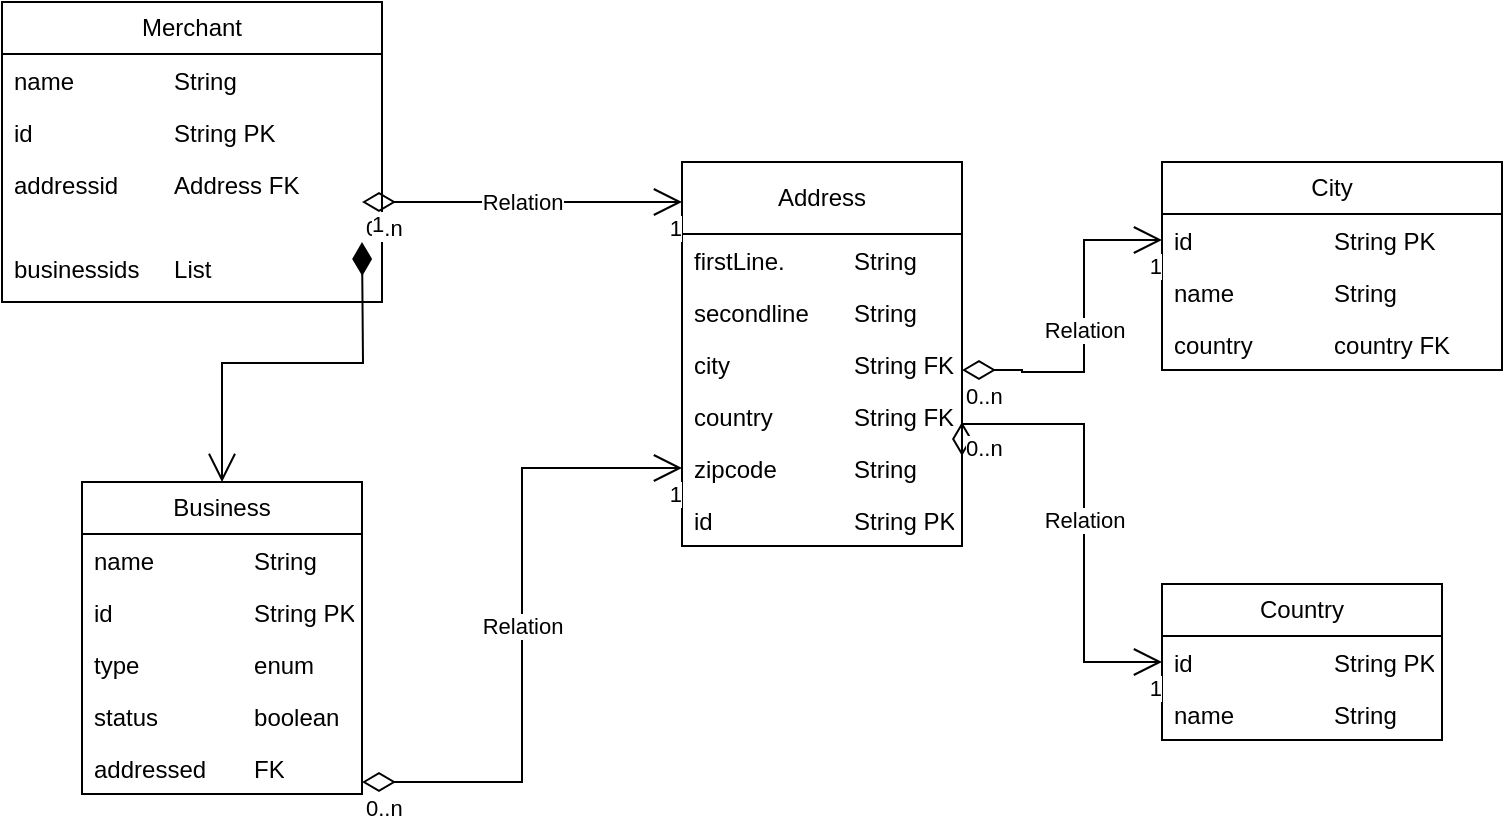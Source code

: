 <mxfile version="21.6.6" type="device">
  <diagram id="C5RBs43oDa-KdzZeNtuy" name="Page-1">
    <mxGraphModel dx="984" dy="667" grid="1" gridSize="10" guides="1" tooltips="1" connect="1" arrows="1" fold="1" page="1" pageScale="1" pageWidth="827" pageHeight="1169" math="0" shadow="0">
      <root>
        <mxCell id="WIyWlLk6GJQsqaUBKTNV-0" />
        <mxCell id="WIyWlLk6GJQsqaUBKTNV-1" parent="WIyWlLk6GJQsqaUBKTNV-0" />
        <mxCell id="S4-qJZCttYaBAhr4oozj-0" value="Merchant" style="swimlane;fontStyle=0;childLayout=stackLayout;horizontal=1;startSize=26;fillColor=none;horizontalStack=0;resizeParent=1;resizeParentMax=0;resizeLast=0;collapsible=1;marginBottom=0;whiteSpace=wrap;html=1;" vertex="1" parent="WIyWlLk6GJQsqaUBKTNV-1">
          <mxGeometry x="60" y="190" width="190" height="150" as="geometry">
            <mxRectangle x="100" y="190" width="90" height="30" as="alternateBounds" />
          </mxGeometry>
        </mxCell>
        <mxCell id="S4-qJZCttYaBAhr4oozj-1" value="name&lt;span style=&quot;white-space: pre;&quot;&gt;&#x9;&lt;span style=&quot;white-space: pre;&quot;&gt;&#x9;String&lt;/span&gt;&lt;/span&gt;" style="text;strokeColor=none;fillColor=none;align=left;verticalAlign=top;spacingLeft=4;spacingRight=4;overflow=hidden;rotatable=0;points=[[0,0.5],[1,0.5]];portConstraint=eastwest;whiteSpace=wrap;html=1;" vertex="1" parent="S4-qJZCttYaBAhr4oozj-0">
          <mxGeometry y="26" width="190" height="26" as="geometry" />
        </mxCell>
        <mxCell id="S4-qJZCttYaBAhr4oozj-2" value="id&lt;span style=&quot;white-space: pre;&quot;&gt;&#x9;&lt;span style=&quot;white-space: pre;&quot;&gt;&#x9;&lt;span style=&quot;white-space: pre;&quot;&gt;&#x9;String PK&lt;/span&gt;&lt;/span&gt;&lt;/span&gt;" style="text;strokeColor=none;fillColor=none;align=left;verticalAlign=top;spacingLeft=4;spacingRight=4;overflow=hidden;rotatable=0;points=[[0,0.5],[1,0.5]];portConstraint=eastwest;whiteSpace=wrap;html=1;" vertex="1" parent="S4-qJZCttYaBAhr4oozj-0">
          <mxGeometry y="52" width="190" height="26" as="geometry" />
        </mxCell>
        <mxCell id="S4-qJZCttYaBAhr4oozj-3" value="addressid&lt;span style=&quot;white-space: pre;&quot;&gt;&#x9;&lt;span style=&quot;white-space: pre;&quot;&gt;Address FK&lt;/span&gt;&lt;/span&gt;" style="text;strokeColor=none;fillColor=none;align=left;verticalAlign=top;spacingLeft=4;spacingRight=4;overflow=hidden;rotatable=0;points=[[0,0.5],[1,0.5]];portConstraint=eastwest;whiteSpace=wrap;html=1;" vertex="1" parent="S4-qJZCttYaBAhr4oozj-0">
          <mxGeometry y="78" width="190" height="42" as="geometry" />
        </mxCell>
        <mxCell id="S4-qJZCttYaBAhr4oozj-30" value="businessids&lt;span style=&quot;white-space: pre;&quot;&gt;&#x9;&lt;span style=&quot;white-space: pre;&quot;&gt;List&lt;/span&gt;&lt;/span&gt;" style="text;strokeColor=none;fillColor=none;align=left;verticalAlign=top;spacingLeft=4;spacingRight=4;overflow=hidden;rotatable=0;points=[[0,0.5],[1,0.5]];portConstraint=eastwest;whiteSpace=wrap;html=1;" vertex="1" parent="S4-qJZCttYaBAhr4oozj-0">
          <mxGeometry y="120" width="190" height="30" as="geometry" />
        </mxCell>
        <mxCell id="S4-qJZCttYaBAhr4oozj-4" value="Address" style="swimlane;fontStyle=0;childLayout=stackLayout;horizontal=1;startSize=36;fillColor=none;horizontalStack=0;resizeParent=1;resizeParentMax=0;resizeLast=0;collapsible=1;marginBottom=0;whiteSpace=wrap;html=1;" vertex="1" parent="WIyWlLk6GJQsqaUBKTNV-1">
          <mxGeometry x="400" y="270" width="140" height="192" as="geometry">
            <mxRectangle x="400" y="270" width="80" height="30" as="alternateBounds" />
          </mxGeometry>
        </mxCell>
        <mxCell id="S4-qJZCttYaBAhr4oozj-5" value="firstLine.&amp;nbsp;&lt;span style=&quot;white-space: pre;&quot;&gt;&#x9;&lt;span style=&quot;white-space: pre;&quot;&gt;&#x9;String&lt;/span&gt;&lt;/span&gt;" style="text;strokeColor=none;fillColor=none;align=left;verticalAlign=top;spacingLeft=4;spacingRight=4;overflow=hidden;rotatable=0;points=[[0,0.5],[1,0.5]];portConstraint=eastwest;whiteSpace=wrap;html=1;" vertex="1" parent="S4-qJZCttYaBAhr4oozj-4">
          <mxGeometry y="36" width="140" height="26" as="geometry" />
        </mxCell>
        <mxCell id="S4-qJZCttYaBAhr4oozj-6" value="secondline&lt;span style=&quot;white-space: pre;&quot;&gt;&#x9;String&lt;/span&gt;" style="text;strokeColor=none;fillColor=none;align=left;verticalAlign=top;spacingLeft=4;spacingRight=4;overflow=hidden;rotatable=0;points=[[0,0.5],[1,0.5]];portConstraint=eastwest;whiteSpace=wrap;html=1;" vertex="1" parent="S4-qJZCttYaBAhr4oozj-4">
          <mxGeometry y="62" width="140" height="26" as="geometry" />
        </mxCell>
        <mxCell id="S4-qJZCttYaBAhr4oozj-7" value="city&lt;span style=&quot;white-space: pre;&quot;&gt;&#x9;&lt;span style=&quot;white-space: pre;&quot;&gt;&#x9;&lt;span style=&quot;white-space: pre;&quot;&gt;&#x9;String FK&lt;/span&gt;&lt;/span&gt;&lt;/span&gt;" style="text;strokeColor=none;fillColor=none;align=left;verticalAlign=top;spacingLeft=4;spacingRight=4;overflow=hidden;rotatable=0;points=[[0,0.5],[1,0.5]];portConstraint=eastwest;whiteSpace=wrap;html=1;" vertex="1" parent="S4-qJZCttYaBAhr4oozj-4">
          <mxGeometry y="88" width="140" height="26" as="geometry" />
        </mxCell>
        <mxCell id="S4-qJZCttYaBAhr4oozj-15" value="country&lt;span style=&quot;white-space: pre;&quot;&gt;&#x9;&lt;span style=&quot;white-space: pre;&quot;&gt;&#x9;String FK&lt;/span&gt;&lt;/span&gt;" style="text;strokeColor=none;fillColor=none;align=left;verticalAlign=top;spacingLeft=4;spacingRight=4;overflow=hidden;rotatable=0;points=[[0,0.5],[1,0.5]];portConstraint=eastwest;whiteSpace=wrap;html=1;" vertex="1" parent="S4-qJZCttYaBAhr4oozj-4">
          <mxGeometry y="114" width="140" height="26" as="geometry" />
        </mxCell>
        <mxCell id="S4-qJZCttYaBAhr4oozj-17" value="zipcode&lt;span style=&quot;white-space: pre;&quot;&gt;&#x9;&lt;span style=&quot;white-space: pre;&quot;&gt;&#x9;String&lt;/span&gt;&lt;/span&gt;" style="text;strokeColor=none;fillColor=none;align=left;verticalAlign=top;spacingLeft=4;spacingRight=4;overflow=hidden;rotatable=0;points=[[0,0.5],[1,0.5]];portConstraint=eastwest;whiteSpace=wrap;html=1;" vertex="1" parent="S4-qJZCttYaBAhr4oozj-4">
          <mxGeometry y="140" width="140" height="26" as="geometry" />
        </mxCell>
        <mxCell id="S4-qJZCttYaBAhr4oozj-32" value="id&lt;span style=&quot;white-space: pre;&quot;&gt;&#x9;&lt;span style=&quot;white-space: pre;&quot;&gt;&#x9;&lt;span style=&quot;white-space: pre;&quot;&gt;&#x9;String PK&lt;/span&gt;&lt;/span&gt;&lt;/span&gt;" style="text;strokeColor=none;fillColor=none;align=left;verticalAlign=top;spacingLeft=4;spacingRight=4;overflow=hidden;rotatable=0;points=[[0,0.5],[1,0.5]];portConstraint=eastwest;whiteSpace=wrap;html=1;" vertex="1" parent="S4-qJZCttYaBAhr4oozj-4">
          <mxGeometry y="166" width="140" height="26" as="geometry" />
        </mxCell>
        <mxCell id="S4-qJZCttYaBAhr4oozj-18" value="Relation" style="endArrow=open;html=1;endSize=12;startArrow=diamondThin;startSize=14;startFill=0;edgeStyle=orthogonalEdgeStyle;rounded=0;" edge="1" parent="WIyWlLk6GJQsqaUBKTNV-1">
          <mxGeometry relative="1" as="geometry">
            <mxPoint x="240" y="290" as="sourcePoint" />
            <mxPoint x="400" y="290" as="targetPoint" />
            <Array as="points">
              <mxPoint x="320" y="290" />
              <mxPoint x="320" y="290" />
            </Array>
          </mxGeometry>
        </mxCell>
        <mxCell id="S4-qJZCttYaBAhr4oozj-19" value="0..n" style="edgeLabel;resizable=0;html=1;align=left;verticalAlign=top;" connectable="0" vertex="1" parent="S4-qJZCttYaBAhr4oozj-18">
          <mxGeometry x="-1" relative="1" as="geometry" />
        </mxCell>
        <mxCell id="S4-qJZCttYaBAhr4oozj-20" value="1" style="edgeLabel;resizable=0;html=1;align=right;verticalAlign=top;" connectable="0" vertex="1" parent="S4-qJZCttYaBAhr4oozj-18">
          <mxGeometry x="1" relative="1" as="geometry" />
        </mxCell>
        <mxCell id="S4-qJZCttYaBAhr4oozj-21" value="Business" style="swimlane;fontStyle=0;childLayout=stackLayout;horizontal=1;startSize=26;fillColor=none;horizontalStack=0;resizeParent=1;resizeParentMax=0;resizeLast=0;collapsible=1;marginBottom=0;whiteSpace=wrap;html=1;" vertex="1" parent="WIyWlLk6GJQsqaUBKTNV-1">
          <mxGeometry x="100" y="430" width="140" height="156" as="geometry">
            <mxRectangle x="100" y="430" width="90" height="30" as="alternateBounds" />
          </mxGeometry>
        </mxCell>
        <mxCell id="S4-qJZCttYaBAhr4oozj-22" value="name&lt;span style=&quot;white-space: pre;&quot;&gt;&#x9;&lt;span style=&quot;white-space: pre;&quot;&gt;&#x9;String&lt;/span&gt;&lt;/span&gt;" style="text;strokeColor=none;fillColor=none;align=left;verticalAlign=top;spacingLeft=4;spacingRight=4;overflow=hidden;rotatable=0;points=[[0,0.5],[1,0.5]];portConstraint=eastwest;whiteSpace=wrap;html=1;" vertex="1" parent="S4-qJZCttYaBAhr4oozj-21">
          <mxGeometry y="26" width="140" height="26" as="geometry" />
        </mxCell>
        <mxCell id="S4-qJZCttYaBAhr4oozj-23" value="id&lt;span style=&quot;white-space: pre;&quot;&gt;&#x9;&lt;span style=&quot;white-space: pre;&quot;&gt;&#x9;&lt;span style=&quot;white-space: pre;&quot;&gt;&#x9;String PK&lt;/span&gt;&lt;/span&gt;&lt;/span&gt;" style="text;strokeColor=none;fillColor=none;align=left;verticalAlign=top;spacingLeft=4;spacingRight=4;overflow=hidden;rotatable=0;points=[[0,0.5],[1,0.5]];portConstraint=eastwest;whiteSpace=wrap;html=1;" vertex="1" parent="S4-qJZCttYaBAhr4oozj-21">
          <mxGeometry y="52" width="140" height="26" as="geometry" />
        </mxCell>
        <mxCell id="S4-qJZCttYaBAhr4oozj-24" value="type&lt;span style=&quot;white-space: pre;&quot;&gt;&#x9;&lt;span style=&quot;white-space: pre;&quot;&gt;&#x9;&lt;span style=&quot;white-space: pre;&quot;&gt;&#x9;enum&lt;/span&gt;&lt;/span&gt;&lt;/span&gt;" style="text;strokeColor=none;fillColor=none;align=left;verticalAlign=top;spacingLeft=4;spacingRight=4;overflow=hidden;rotatable=0;points=[[0,0.5],[1,0.5]];portConstraint=eastwest;whiteSpace=wrap;html=1;" vertex="1" parent="S4-qJZCttYaBAhr4oozj-21">
          <mxGeometry y="78" width="140" height="26" as="geometry" />
        </mxCell>
        <mxCell id="S4-qJZCttYaBAhr4oozj-25" value="status&lt;span style=&quot;white-space: pre;&quot;&gt;&#x9;&lt;span style=&quot;white-space: pre;&quot;&gt;&#x9;boolean&lt;/span&gt;&lt;/span&gt;" style="text;strokeColor=none;fillColor=none;align=left;verticalAlign=top;spacingLeft=4;spacingRight=4;overflow=hidden;rotatable=0;points=[[0,0.5],[1,0.5]];portConstraint=eastwest;whiteSpace=wrap;html=1;" vertex="1" parent="S4-qJZCttYaBAhr4oozj-21">
          <mxGeometry y="104" width="140" height="26" as="geometry" />
        </mxCell>
        <mxCell id="S4-qJZCttYaBAhr4oozj-26" value="addressed&amp;nbsp;&lt;span style=&quot;white-space: pre;&quot;&gt;&#x9;FK&lt;/span&gt;" style="text;strokeColor=none;fillColor=none;align=left;verticalAlign=top;spacingLeft=4;spacingRight=4;overflow=hidden;rotatable=0;points=[[0,0.5],[1,0.5]];portConstraint=eastwest;whiteSpace=wrap;html=1;" vertex="1" parent="S4-qJZCttYaBAhr4oozj-21">
          <mxGeometry y="130" width="140" height="26" as="geometry" />
        </mxCell>
        <mxCell id="S4-qJZCttYaBAhr4oozj-27" value="Relation" style="endArrow=open;html=1;endSize=12;startArrow=diamondThin;startSize=14;startFill=0;edgeStyle=orthogonalEdgeStyle;rounded=0;entryX=0;entryY=0.5;entryDx=0;entryDy=0;" edge="1" parent="WIyWlLk6GJQsqaUBKTNV-1" target="S4-qJZCttYaBAhr4oozj-17">
          <mxGeometry relative="1" as="geometry">
            <mxPoint x="240" y="580" as="sourcePoint" />
            <mxPoint x="320" y="330" as="targetPoint" />
            <Array as="points">
              <mxPoint x="320" y="580" />
              <mxPoint x="320" y="423" />
            </Array>
            <mxPoint as="offset" />
          </mxGeometry>
        </mxCell>
        <mxCell id="S4-qJZCttYaBAhr4oozj-28" value="0..n" style="edgeLabel;resizable=0;html=1;align=left;verticalAlign=top;" connectable="0" vertex="1" parent="S4-qJZCttYaBAhr4oozj-27">
          <mxGeometry x="-1" relative="1" as="geometry" />
        </mxCell>
        <mxCell id="S4-qJZCttYaBAhr4oozj-29" value="1" style="edgeLabel;resizable=0;html=1;align=right;verticalAlign=top;" connectable="0" vertex="1" parent="S4-qJZCttYaBAhr4oozj-27">
          <mxGeometry x="1" relative="1" as="geometry" />
        </mxCell>
        <mxCell id="S4-qJZCttYaBAhr4oozj-31" value="1" style="endArrow=open;html=1;endSize=12;startArrow=diamondThin;startSize=14;startFill=1;edgeStyle=orthogonalEdgeStyle;align=left;verticalAlign=bottom;rounded=0;" edge="1" parent="WIyWlLk6GJQsqaUBKTNV-1" target="S4-qJZCttYaBAhr4oozj-21">
          <mxGeometry x="-1" y="3" relative="1" as="geometry">
            <mxPoint x="240" y="310" as="sourcePoint" />
            <mxPoint x="280" y="450" as="targetPoint" />
          </mxGeometry>
        </mxCell>
        <mxCell id="S4-qJZCttYaBAhr4oozj-37" value="City" style="swimlane;fontStyle=0;childLayout=stackLayout;horizontal=1;startSize=26;fillColor=none;horizontalStack=0;resizeParent=1;resizeParentMax=0;resizeLast=0;collapsible=1;marginBottom=0;whiteSpace=wrap;html=1;" vertex="1" parent="WIyWlLk6GJQsqaUBKTNV-1">
          <mxGeometry x="640" y="270" width="170" height="104" as="geometry" />
        </mxCell>
        <mxCell id="S4-qJZCttYaBAhr4oozj-38" value="id&lt;span style=&quot;white-space: pre;&quot;&gt;&#x9;&lt;span style=&quot;white-space: pre;&quot;&gt;&#x9;&lt;span style=&quot;white-space: pre;&quot;&gt;&#x9;String PK&lt;/span&gt;&lt;/span&gt;&lt;/span&gt;" style="text;strokeColor=none;fillColor=none;align=left;verticalAlign=top;spacingLeft=4;spacingRight=4;overflow=hidden;rotatable=0;points=[[0,0.5],[1,0.5]];portConstraint=eastwest;whiteSpace=wrap;html=1;" vertex="1" parent="S4-qJZCttYaBAhr4oozj-37">
          <mxGeometry y="26" width="170" height="26" as="geometry" />
        </mxCell>
        <mxCell id="S4-qJZCttYaBAhr4oozj-39" value="name&lt;span style=&quot;white-space: pre;&quot;&gt;&#x9;&lt;span style=&quot;white-space: pre;&quot;&gt;&#x9;String &lt;/span&gt;&lt;/span&gt;" style="text;strokeColor=none;fillColor=none;align=left;verticalAlign=top;spacingLeft=4;spacingRight=4;overflow=hidden;rotatable=0;points=[[0,0.5],[1,0.5]];portConstraint=eastwest;whiteSpace=wrap;html=1;" vertex="1" parent="S4-qJZCttYaBAhr4oozj-37">
          <mxGeometry y="52" width="170" height="26" as="geometry" />
        </mxCell>
        <mxCell id="S4-qJZCttYaBAhr4oozj-40" value="country&amp;nbsp;&lt;span style=&quot;white-space: pre;&quot;&gt;&#x9;&lt;span style=&quot;white-space: pre;&quot;&gt;&#x9;country FK&lt;/span&gt;&lt;/span&gt;" style="text;strokeColor=none;fillColor=none;align=left;verticalAlign=top;spacingLeft=4;spacingRight=4;overflow=hidden;rotatable=0;points=[[0,0.5],[1,0.5]];portConstraint=eastwest;whiteSpace=wrap;html=1;" vertex="1" parent="S4-qJZCttYaBAhr4oozj-37">
          <mxGeometry y="78" width="170" height="26" as="geometry" />
        </mxCell>
        <mxCell id="S4-qJZCttYaBAhr4oozj-41" value="Country" style="swimlane;fontStyle=0;childLayout=stackLayout;horizontal=1;startSize=26;fillColor=none;horizontalStack=0;resizeParent=1;resizeParentMax=0;resizeLast=0;collapsible=1;marginBottom=0;whiteSpace=wrap;html=1;" vertex="1" parent="WIyWlLk6GJQsqaUBKTNV-1">
          <mxGeometry x="640" y="481" width="140" height="78" as="geometry" />
        </mxCell>
        <mxCell id="S4-qJZCttYaBAhr4oozj-42" value="id&lt;span style=&quot;white-space: pre;&quot;&gt;&#x9;&lt;span style=&quot;white-space: pre;&quot;&gt;&#x9;&lt;span style=&quot;white-space: pre;&quot;&gt;&#x9;String PK&lt;/span&gt;&lt;/span&gt;&lt;/span&gt;" style="text;strokeColor=none;fillColor=none;align=left;verticalAlign=top;spacingLeft=4;spacingRight=4;overflow=hidden;rotatable=0;points=[[0,0.5],[1,0.5]];portConstraint=eastwest;whiteSpace=wrap;html=1;" vertex="1" parent="S4-qJZCttYaBAhr4oozj-41">
          <mxGeometry y="26" width="140" height="26" as="geometry" />
        </mxCell>
        <mxCell id="S4-qJZCttYaBAhr4oozj-43" value="name&lt;span style=&quot;white-space: pre;&quot;&gt;&#x9;&lt;span style=&quot;white-space: pre;&quot;&gt;&#x9;String&lt;/span&gt;&lt;/span&gt;" style="text;strokeColor=none;fillColor=none;align=left;verticalAlign=top;spacingLeft=4;spacingRight=4;overflow=hidden;rotatable=0;points=[[0,0.5],[1,0.5]];portConstraint=eastwest;whiteSpace=wrap;html=1;" vertex="1" parent="S4-qJZCttYaBAhr4oozj-41">
          <mxGeometry y="52" width="140" height="26" as="geometry" />
        </mxCell>
        <mxCell id="S4-qJZCttYaBAhr4oozj-45" value="Relation" style="endArrow=open;html=1;endSize=12;startArrow=diamondThin;startSize=14;startFill=0;edgeStyle=orthogonalEdgeStyle;rounded=0;entryX=0;entryY=0.5;entryDx=0;entryDy=0;" edge="1" parent="WIyWlLk6GJQsqaUBKTNV-1" target="S4-qJZCttYaBAhr4oozj-38">
          <mxGeometry relative="1" as="geometry">
            <mxPoint x="540" y="374" as="sourcePoint" />
            <mxPoint x="600" y="300" as="targetPoint" />
            <Array as="points">
              <mxPoint x="570" y="374" />
              <mxPoint x="570" y="375" />
              <mxPoint x="601" y="375" />
              <mxPoint x="601" y="309" />
            </Array>
          </mxGeometry>
        </mxCell>
        <mxCell id="S4-qJZCttYaBAhr4oozj-46" value="0..n" style="edgeLabel;resizable=0;html=1;align=left;verticalAlign=top;" connectable="0" vertex="1" parent="S4-qJZCttYaBAhr4oozj-45">
          <mxGeometry x="-1" relative="1" as="geometry" />
        </mxCell>
        <mxCell id="S4-qJZCttYaBAhr4oozj-47" value="1" style="edgeLabel;resizable=0;html=1;align=right;verticalAlign=top;" connectable="0" vertex="1" parent="S4-qJZCttYaBAhr4oozj-45">
          <mxGeometry x="1" relative="1" as="geometry" />
        </mxCell>
        <mxCell id="S4-qJZCttYaBAhr4oozj-48" value="Relation" style="endArrow=open;html=1;endSize=12;startArrow=diamondThin;startSize=14;startFill=0;edgeStyle=orthogonalEdgeStyle;rounded=0;entryX=0;entryY=0.5;entryDx=0;entryDy=0;" edge="1" parent="WIyWlLk6GJQsqaUBKTNV-1" target="S4-qJZCttYaBAhr4oozj-42">
          <mxGeometry relative="1" as="geometry">
            <mxPoint x="540" y="400" as="sourcePoint" />
            <mxPoint x="600" y="530" as="targetPoint" />
            <Array as="points">
              <mxPoint x="540" y="401" />
              <mxPoint x="601" y="401" />
              <mxPoint x="601" y="520" />
            </Array>
          </mxGeometry>
        </mxCell>
        <mxCell id="S4-qJZCttYaBAhr4oozj-49" value="0..n" style="edgeLabel;resizable=0;html=1;align=left;verticalAlign=top;" connectable="0" vertex="1" parent="S4-qJZCttYaBAhr4oozj-48">
          <mxGeometry x="-1" relative="1" as="geometry" />
        </mxCell>
        <mxCell id="S4-qJZCttYaBAhr4oozj-50" value="1" style="edgeLabel;resizable=0;html=1;align=right;verticalAlign=top;" connectable="0" vertex="1" parent="S4-qJZCttYaBAhr4oozj-48">
          <mxGeometry x="1" relative="1" as="geometry" />
        </mxCell>
      </root>
    </mxGraphModel>
  </diagram>
</mxfile>
